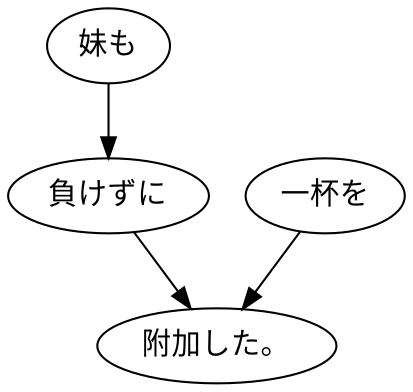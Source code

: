 digraph graph450 {
	node0 [label="妹も"];
	node1 [label="負けずに"];
	node2 [label="一杯を"];
	node3 [label="附加した。"];
	node0 -> node1;
	node1 -> node3;
	node2 -> node3;
}
